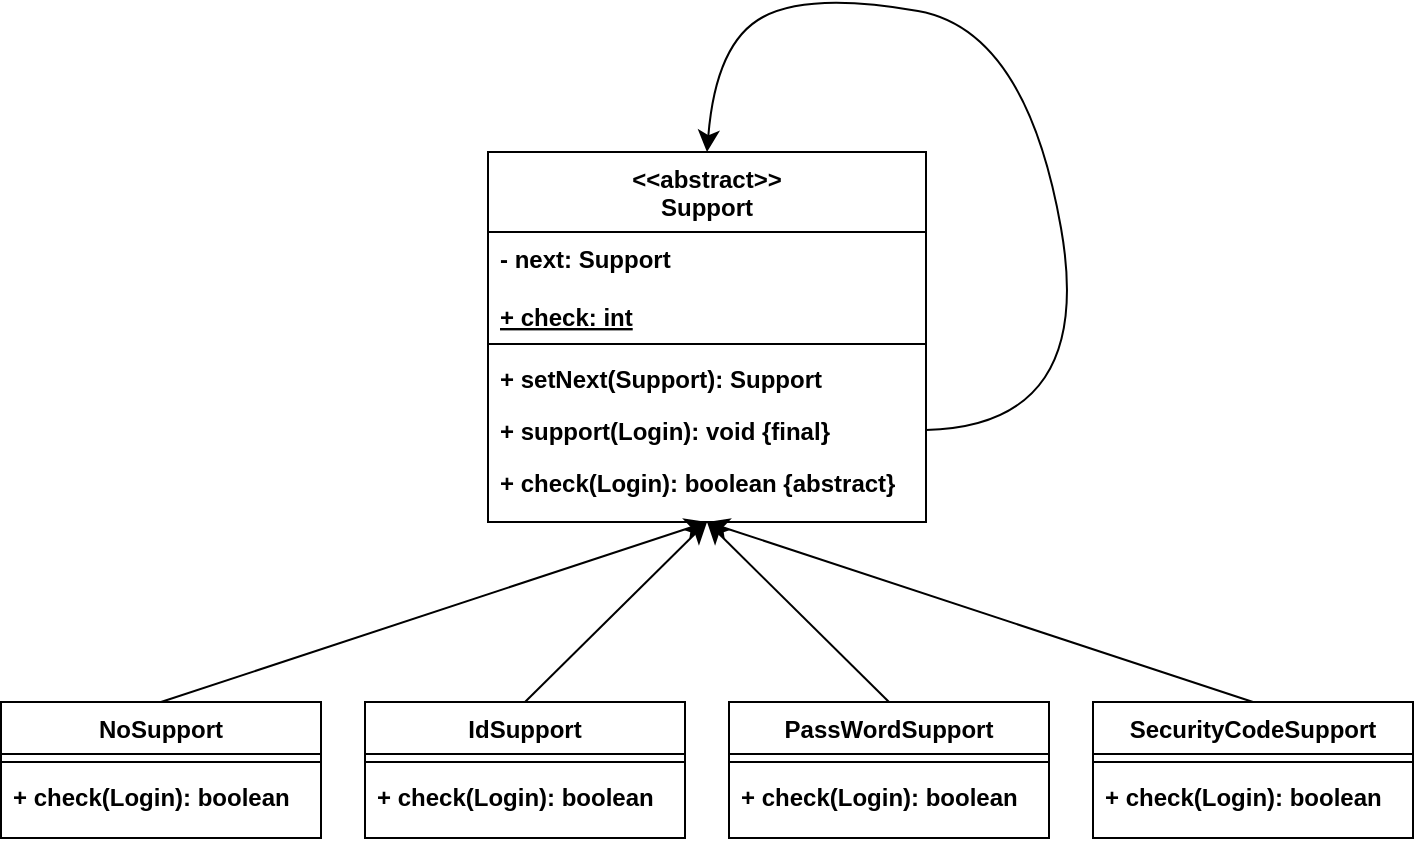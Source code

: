 <mxfile version="21.6.5" type="device">
  <diagram id="C5RBs43oDa-KdzZeNtuy" name="Page-1">
    <mxGraphModel dx="736" dy="1922" grid="0" gridSize="10" guides="1" tooltips="1" connect="1" arrows="1" fold="1" page="1" pageScale="1" pageWidth="827" pageHeight="1169" math="0" shadow="0">
      <root>
        <mxCell id="WIyWlLk6GJQsqaUBKTNV-0" />
        <mxCell id="WIyWlLk6GJQsqaUBKTNV-1" parent="WIyWlLk6GJQsqaUBKTNV-0" />
        <mxCell id="wOFa2q8-pe02u4QhnGjk-18" value="NoSupport" style="swimlane;fontStyle=1;align=center;verticalAlign=top;childLayout=stackLayout;horizontal=1;startSize=26;horizontalStack=0;resizeParent=1;resizeLast=0;collapsible=1;marginBottom=0;rounded=0;shadow=0;strokeWidth=1;" vertex="1" parent="WIyWlLk6GJQsqaUBKTNV-1">
          <mxGeometry x="102.5" y="334" width="160" height="68" as="geometry">
            <mxRectangle x="230" y="140" width="160" height="26" as="alternateBounds" />
          </mxGeometry>
        </mxCell>
        <mxCell id="wOFa2q8-pe02u4QhnGjk-19" value="" style="line;html=1;strokeWidth=1;align=left;verticalAlign=middle;spacingTop=-1;spacingLeft=3;spacingRight=3;rotatable=0;labelPosition=right;points=[];portConstraint=eastwest;fontStyle=1" vertex="1" parent="wOFa2q8-pe02u4QhnGjk-18">
          <mxGeometry y="26" width="160" height="8" as="geometry" />
        </mxCell>
        <mxCell id="wOFa2q8-pe02u4QhnGjk-130" value="+ check(Login): boolean" style="text;align=left;verticalAlign=top;spacingLeft=4;spacingRight=4;overflow=hidden;rotatable=0;points=[[0,0.5],[1,0.5]];portConstraint=eastwest;fontStyle=1" vertex="1" parent="wOFa2q8-pe02u4QhnGjk-18">
          <mxGeometry y="34" width="160" height="26" as="geometry" />
        </mxCell>
        <mxCell id="wOFa2q8-pe02u4QhnGjk-29" value="&lt;&lt;abstract&gt;&gt;&#xa;Support" style="swimlane;fontStyle=1;align=center;verticalAlign=top;childLayout=stackLayout;horizontal=1;startSize=40;horizontalStack=0;resizeParent=1;resizeLast=0;collapsible=1;marginBottom=0;rounded=0;shadow=0;strokeWidth=1;" vertex="1" parent="WIyWlLk6GJQsqaUBKTNV-1">
          <mxGeometry x="346" y="59" width="219" height="185" as="geometry">
            <mxRectangle x="230" y="140" width="160" height="26" as="alternateBounds" />
          </mxGeometry>
        </mxCell>
        <mxCell id="wOFa2q8-pe02u4QhnGjk-127" value="- next: Support" style="text;align=left;verticalAlign=top;spacingLeft=4;spacingRight=4;overflow=hidden;rotatable=0;points=[[0,0.5],[1,0.5]];portConstraint=eastwest;fontStyle=1" vertex="1" parent="wOFa2q8-pe02u4QhnGjk-29">
          <mxGeometry y="40" width="219" height="26" as="geometry" />
        </mxCell>
        <mxCell id="wOFa2q8-pe02u4QhnGjk-128" value="+ check: int" style="text;align=left;verticalAlign=bottom;spacingLeft=4;spacingRight=4;overflow=hidden;rotatable=0;points=[[0,0.5],[1,0.5]];portConstraint=eastwest;fontStyle=5" vertex="1" parent="wOFa2q8-pe02u4QhnGjk-29">
          <mxGeometry y="66" width="219" height="26" as="geometry" />
        </mxCell>
        <mxCell id="wOFa2q8-pe02u4QhnGjk-30" value="" style="line;html=1;strokeWidth=1;align=left;verticalAlign=middle;spacingTop=-1;spacingLeft=3;spacingRight=3;rotatable=0;labelPosition=right;points=[];portConstraint=eastwest;fontStyle=1" vertex="1" parent="wOFa2q8-pe02u4QhnGjk-29">
          <mxGeometry y="92" width="219" height="8" as="geometry" />
        </mxCell>
        <mxCell id="wOFa2q8-pe02u4QhnGjk-31" value="+ setNext(Support): Support" style="text;align=left;verticalAlign=top;spacingLeft=4;spacingRight=4;overflow=hidden;rotatable=0;points=[[0,0.5],[1,0.5]];portConstraint=eastwest;fontStyle=1" vertex="1" parent="wOFa2q8-pe02u4QhnGjk-29">
          <mxGeometry y="100" width="219" height="26" as="geometry" />
        </mxCell>
        <mxCell id="wOFa2q8-pe02u4QhnGjk-32" value="+ support(Login): void {final}" style="text;align=left;verticalAlign=top;spacingLeft=4;spacingRight=4;overflow=hidden;rotatable=0;points=[[0,0.5],[1,0.5]];portConstraint=eastwest;fontStyle=1" vertex="1" parent="wOFa2q8-pe02u4QhnGjk-29">
          <mxGeometry y="126" width="219" height="26" as="geometry" />
        </mxCell>
        <mxCell id="wOFa2q8-pe02u4QhnGjk-80" value="+ check(Login): boolean {abstract}" style="text;align=left;verticalAlign=top;spacingLeft=4;spacingRight=4;overflow=hidden;rotatable=0;points=[[0,0.5],[1,0.5]];portConstraint=eastwest;fontStyle=1" vertex="1" parent="wOFa2q8-pe02u4QhnGjk-29">
          <mxGeometry y="152" width="219" height="26" as="geometry" />
        </mxCell>
        <mxCell id="wOFa2q8-pe02u4QhnGjk-126" value="" style="endArrow=classic;html=1;rounded=0;fontSize=12;startSize=8;endSize=8;curved=1;exitX=1;exitY=0.5;exitDx=0;exitDy=0;entryX=0.5;entryY=0;entryDx=0;entryDy=0;" edge="1" parent="wOFa2q8-pe02u4QhnGjk-29" source="wOFa2q8-pe02u4QhnGjk-32" target="wOFa2q8-pe02u4QhnGjk-29">
          <mxGeometry width="50" height="50" relative="1" as="geometry">
            <mxPoint x="195" y="131" as="sourcePoint" />
            <mxPoint x="245" y="81" as="targetPoint" />
            <Array as="points">
              <mxPoint x="304" y="137" />
              <mxPoint x="269" y="-61" />
              <mxPoint x="161" y="-80" />
              <mxPoint x="114" y="-55" />
            </Array>
          </mxGeometry>
        </mxCell>
        <mxCell id="wOFa2q8-pe02u4QhnGjk-131" value="IdSupport" style="swimlane;fontStyle=1;align=center;verticalAlign=top;childLayout=stackLayout;horizontal=1;startSize=26;horizontalStack=0;resizeParent=1;resizeLast=0;collapsible=1;marginBottom=0;rounded=0;shadow=0;strokeWidth=1;" vertex="1" parent="WIyWlLk6GJQsqaUBKTNV-1">
          <mxGeometry x="284.5" y="334" width="160" height="68" as="geometry">
            <mxRectangle x="230" y="140" width="160" height="26" as="alternateBounds" />
          </mxGeometry>
        </mxCell>
        <mxCell id="wOFa2q8-pe02u4QhnGjk-132" value="" style="line;html=1;strokeWidth=1;align=left;verticalAlign=middle;spacingTop=-1;spacingLeft=3;spacingRight=3;rotatable=0;labelPosition=right;points=[];portConstraint=eastwest;fontStyle=1" vertex="1" parent="wOFa2q8-pe02u4QhnGjk-131">
          <mxGeometry y="26" width="160" height="8" as="geometry" />
        </mxCell>
        <mxCell id="wOFa2q8-pe02u4QhnGjk-133" value="+ check(Login): boolean" style="text;align=left;verticalAlign=top;spacingLeft=4;spacingRight=4;overflow=hidden;rotatable=0;points=[[0,0.5],[1,0.5]];portConstraint=eastwest;fontStyle=1" vertex="1" parent="wOFa2q8-pe02u4QhnGjk-131">
          <mxGeometry y="34" width="160" height="26" as="geometry" />
        </mxCell>
        <mxCell id="wOFa2q8-pe02u4QhnGjk-134" value="PassWordSupport" style="swimlane;fontStyle=1;align=center;verticalAlign=top;childLayout=stackLayout;horizontal=1;startSize=26;horizontalStack=0;resizeParent=1;resizeLast=0;collapsible=1;marginBottom=0;rounded=0;shadow=0;strokeWidth=1;" vertex="1" parent="WIyWlLk6GJQsqaUBKTNV-1">
          <mxGeometry x="466.5" y="334" width="160" height="68" as="geometry">
            <mxRectangle x="230" y="140" width="160" height="26" as="alternateBounds" />
          </mxGeometry>
        </mxCell>
        <mxCell id="wOFa2q8-pe02u4QhnGjk-135" value="" style="line;html=1;strokeWidth=1;align=left;verticalAlign=middle;spacingTop=-1;spacingLeft=3;spacingRight=3;rotatable=0;labelPosition=right;points=[];portConstraint=eastwest;fontStyle=1" vertex="1" parent="wOFa2q8-pe02u4QhnGjk-134">
          <mxGeometry y="26" width="160" height="8" as="geometry" />
        </mxCell>
        <mxCell id="wOFa2q8-pe02u4QhnGjk-136" value="+ check(Login): boolean" style="text;align=left;verticalAlign=top;spacingLeft=4;spacingRight=4;overflow=hidden;rotatable=0;points=[[0,0.5],[1,0.5]];portConstraint=eastwest;fontStyle=1" vertex="1" parent="wOFa2q8-pe02u4QhnGjk-134">
          <mxGeometry y="34" width="160" height="26" as="geometry" />
        </mxCell>
        <mxCell id="wOFa2q8-pe02u4QhnGjk-137" value="SecurityCodeSupport" style="swimlane;fontStyle=1;align=center;verticalAlign=top;childLayout=stackLayout;horizontal=1;startSize=26;horizontalStack=0;resizeParent=1;resizeLast=0;collapsible=1;marginBottom=0;rounded=0;shadow=0;strokeWidth=1;" vertex="1" parent="WIyWlLk6GJQsqaUBKTNV-1">
          <mxGeometry x="648.5" y="334" width="160" height="68" as="geometry">
            <mxRectangle x="230" y="140" width="160" height="26" as="alternateBounds" />
          </mxGeometry>
        </mxCell>
        <mxCell id="wOFa2q8-pe02u4QhnGjk-138" value="" style="line;html=1;strokeWidth=1;align=left;verticalAlign=middle;spacingTop=-1;spacingLeft=3;spacingRight=3;rotatable=0;labelPosition=right;points=[];portConstraint=eastwest;fontStyle=1" vertex="1" parent="wOFa2q8-pe02u4QhnGjk-137">
          <mxGeometry y="26" width="160" height="8" as="geometry" />
        </mxCell>
        <mxCell id="wOFa2q8-pe02u4QhnGjk-139" value="+ check(Login): boolean" style="text;align=left;verticalAlign=top;spacingLeft=4;spacingRight=4;overflow=hidden;rotatable=0;points=[[0,0.5],[1,0.5]];portConstraint=eastwest;fontStyle=1" vertex="1" parent="wOFa2q8-pe02u4QhnGjk-137">
          <mxGeometry y="34" width="160" height="26" as="geometry" />
        </mxCell>
        <mxCell id="wOFa2q8-pe02u4QhnGjk-144" value="" style="endArrow=classic;html=1;rounded=0;fontSize=12;startSize=8;endSize=8;curved=1;exitX=0.5;exitY=0;exitDx=0;exitDy=0;entryX=0.5;entryY=1;entryDx=0;entryDy=0;" edge="1" parent="WIyWlLk6GJQsqaUBKTNV-1" source="wOFa2q8-pe02u4QhnGjk-131" target="wOFa2q8-pe02u4QhnGjk-29">
          <mxGeometry width="50" height="50" relative="1" as="geometry">
            <mxPoint x="254" y="246" as="sourcePoint" />
            <mxPoint x="304" y="196" as="targetPoint" />
          </mxGeometry>
        </mxCell>
        <mxCell id="wOFa2q8-pe02u4QhnGjk-145" value="" style="endArrow=classic;html=1;rounded=0;fontSize=12;startSize=8;endSize=8;curved=1;exitX=0.5;exitY=0;exitDx=0;exitDy=0;entryX=0.5;entryY=1;entryDx=0;entryDy=0;" edge="1" parent="WIyWlLk6GJQsqaUBKTNV-1" source="wOFa2q8-pe02u4QhnGjk-134" target="wOFa2q8-pe02u4QhnGjk-29">
          <mxGeometry width="50" height="50" relative="1" as="geometry">
            <mxPoint x="375" y="344" as="sourcePoint" />
            <mxPoint x="466" y="254" as="targetPoint" />
          </mxGeometry>
        </mxCell>
        <mxCell id="wOFa2q8-pe02u4QhnGjk-146" value="" style="endArrow=classic;html=1;rounded=0;fontSize=12;startSize=8;endSize=8;curved=1;exitX=0.5;exitY=0;exitDx=0;exitDy=0;entryX=0.5;entryY=1;entryDx=0;entryDy=0;" edge="1" parent="WIyWlLk6GJQsqaUBKTNV-1" source="wOFa2q8-pe02u4QhnGjk-18" target="wOFa2q8-pe02u4QhnGjk-29">
          <mxGeometry width="50" height="50" relative="1" as="geometry">
            <mxPoint x="385" y="354" as="sourcePoint" />
            <mxPoint x="476" y="264" as="targetPoint" />
          </mxGeometry>
        </mxCell>
        <mxCell id="wOFa2q8-pe02u4QhnGjk-147" value="" style="endArrow=classic;html=1;rounded=0;fontSize=12;startSize=8;endSize=8;curved=1;exitX=0.5;exitY=0;exitDx=0;exitDy=0;entryX=0.5;entryY=1;entryDx=0;entryDy=0;" edge="1" parent="WIyWlLk6GJQsqaUBKTNV-1" source="wOFa2q8-pe02u4QhnGjk-137" target="wOFa2q8-pe02u4QhnGjk-29">
          <mxGeometry width="50" height="50" relative="1" as="geometry">
            <mxPoint x="193" y="344" as="sourcePoint" />
            <mxPoint x="466" y="254" as="targetPoint" />
          </mxGeometry>
        </mxCell>
      </root>
    </mxGraphModel>
  </diagram>
</mxfile>
